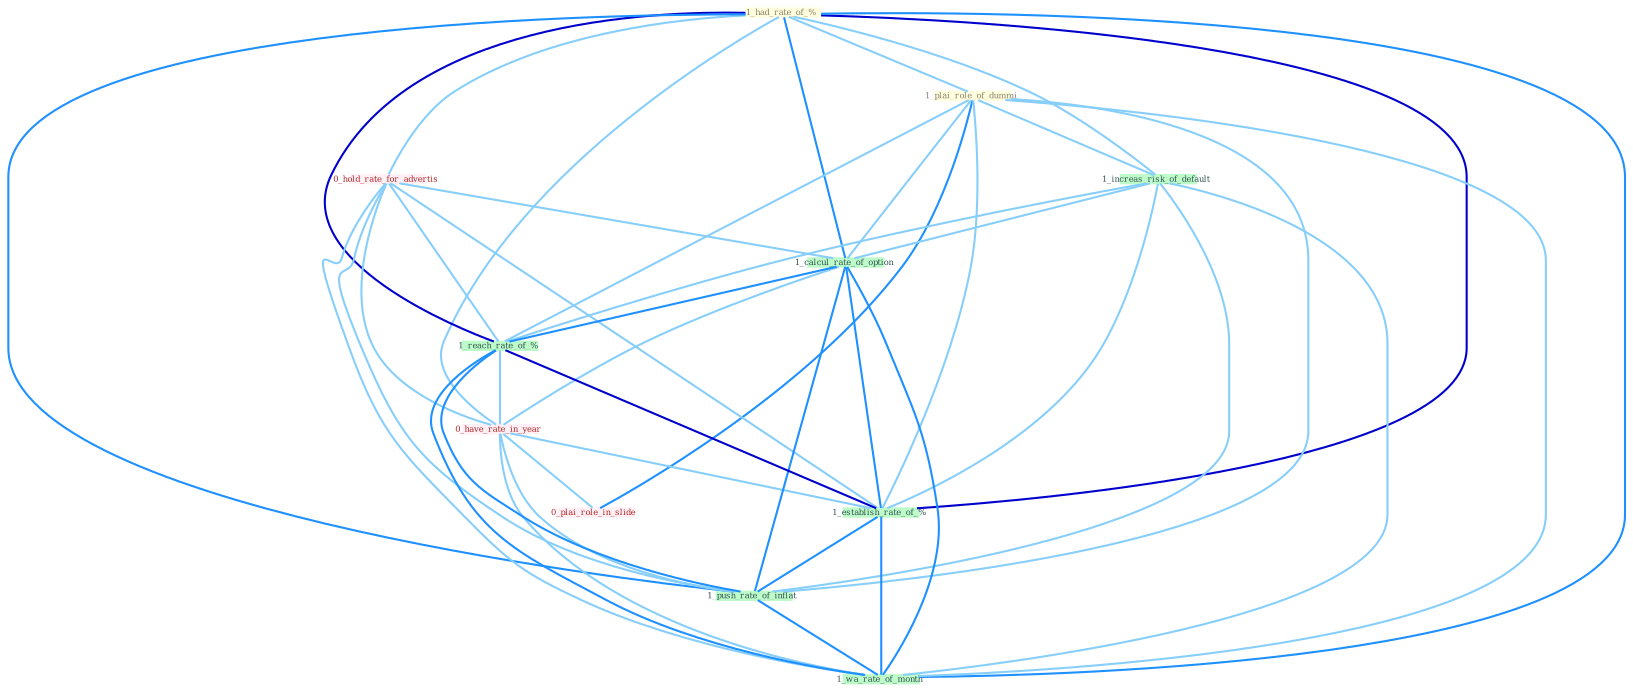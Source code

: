 Graph G{ 
    node
    [shape=polygon,style=filled,width=.5,height=.06,color="#BDFCC9",fixedsize=true,fontsize=4,
    fontcolor="#2f4f4f"];
    {node
    [color="#ffffe0", fontcolor="#8b7d6b"] "1_had_rate_of_% " "1_plai_role_of_dummi "}
{node [color="#fff0f5", fontcolor="#b22222"] "0_hold_rate_for_advertis " "0_have_rate_in_year " "0_plai_role_in_slide "}
edge [color="#B0E2FF"];

	"1_had_rate_of_% " -- "1_plai_role_of_dummi " [w="1", color="#87cefa" ];
	"1_had_rate_of_% " -- "1_increas_risk_of_default " [w="1", color="#87cefa" ];
	"1_had_rate_of_% " -- "0_hold_rate_for_advertis " [w="1", color="#87cefa" ];
	"1_had_rate_of_% " -- "1_calcul_rate_of_option " [w="2", color="#1e90ff" , len=0.8];
	"1_had_rate_of_% " -- "1_reach_rate_of_% " [w="3", color="#0000cd" , len=0.6];
	"1_had_rate_of_% " -- "0_have_rate_in_year " [w="1", color="#87cefa" ];
	"1_had_rate_of_% " -- "1_establish_rate_of_% " [w="3", color="#0000cd" , len=0.6];
	"1_had_rate_of_% " -- "1_push_rate_of_inflat " [w="2", color="#1e90ff" , len=0.8];
	"1_had_rate_of_% " -- "1_wa_rate_of_month " [w="2", color="#1e90ff" , len=0.8];
	"1_plai_role_of_dummi " -- "1_increas_risk_of_default " [w="1", color="#87cefa" ];
	"1_plai_role_of_dummi " -- "1_calcul_rate_of_option " [w="1", color="#87cefa" ];
	"1_plai_role_of_dummi " -- "1_reach_rate_of_% " [w="1", color="#87cefa" ];
	"1_plai_role_of_dummi " -- "1_establish_rate_of_% " [w="1", color="#87cefa" ];
	"1_plai_role_of_dummi " -- "0_plai_role_in_slide " [w="2", color="#1e90ff" , len=0.8];
	"1_plai_role_of_dummi " -- "1_push_rate_of_inflat " [w="1", color="#87cefa" ];
	"1_plai_role_of_dummi " -- "1_wa_rate_of_month " [w="1", color="#87cefa" ];
	"1_increas_risk_of_default " -- "1_calcul_rate_of_option " [w="1", color="#87cefa" ];
	"1_increas_risk_of_default " -- "1_reach_rate_of_% " [w="1", color="#87cefa" ];
	"1_increas_risk_of_default " -- "1_establish_rate_of_% " [w="1", color="#87cefa" ];
	"1_increas_risk_of_default " -- "1_push_rate_of_inflat " [w="1", color="#87cefa" ];
	"1_increas_risk_of_default " -- "1_wa_rate_of_month " [w="1", color="#87cefa" ];
	"0_hold_rate_for_advertis " -- "1_calcul_rate_of_option " [w="1", color="#87cefa" ];
	"0_hold_rate_for_advertis " -- "1_reach_rate_of_% " [w="1", color="#87cefa" ];
	"0_hold_rate_for_advertis " -- "0_have_rate_in_year " [w="1", color="#87cefa" ];
	"0_hold_rate_for_advertis " -- "1_establish_rate_of_% " [w="1", color="#87cefa" ];
	"0_hold_rate_for_advertis " -- "1_push_rate_of_inflat " [w="1", color="#87cefa" ];
	"0_hold_rate_for_advertis " -- "1_wa_rate_of_month " [w="1", color="#87cefa" ];
	"1_calcul_rate_of_option " -- "1_reach_rate_of_% " [w="2", color="#1e90ff" , len=0.8];
	"1_calcul_rate_of_option " -- "0_have_rate_in_year " [w="1", color="#87cefa" ];
	"1_calcul_rate_of_option " -- "1_establish_rate_of_% " [w="2", color="#1e90ff" , len=0.8];
	"1_calcul_rate_of_option " -- "1_push_rate_of_inflat " [w="2", color="#1e90ff" , len=0.8];
	"1_calcul_rate_of_option " -- "1_wa_rate_of_month " [w="2", color="#1e90ff" , len=0.8];
	"1_reach_rate_of_% " -- "0_have_rate_in_year " [w="1", color="#87cefa" ];
	"1_reach_rate_of_% " -- "1_establish_rate_of_% " [w="3", color="#0000cd" , len=0.6];
	"1_reach_rate_of_% " -- "1_push_rate_of_inflat " [w="2", color="#1e90ff" , len=0.8];
	"1_reach_rate_of_% " -- "1_wa_rate_of_month " [w="2", color="#1e90ff" , len=0.8];
	"0_have_rate_in_year " -- "1_establish_rate_of_% " [w="1", color="#87cefa" ];
	"0_have_rate_in_year " -- "0_plai_role_in_slide " [w="1", color="#87cefa" ];
	"0_have_rate_in_year " -- "1_push_rate_of_inflat " [w="1", color="#87cefa" ];
	"0_have_rate_in_year " -- "1_wa_rate_of_month " [w="1", color="#87cefa" ];
	"1_establish_rate_of_% " -- "1_push_rate_of_inflat " [w="2", color="#1e90ff" , len=0.8];
	"1_establish_rate_of_% " -- "1_wa_rate_of_month " [w="2", color="#1e90ff" , len=0.8];
	"1_push_rate_of_inflat " -- "1_wa_rate_of_month " [w="2", color="#1e90ff" , len=0.8];
}